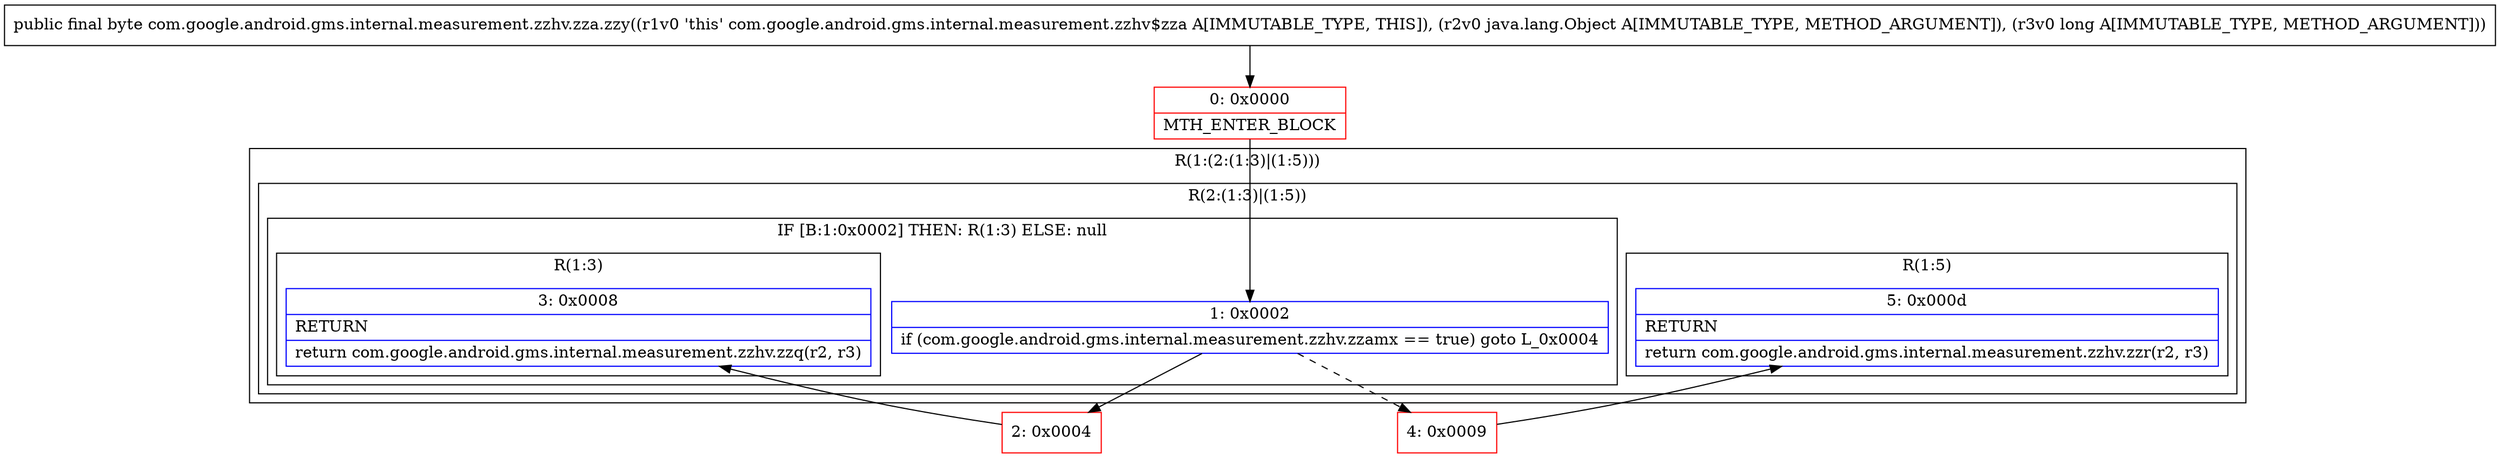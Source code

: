 digraph "CFG forcom.google.android.gms.internal.measurement.zzhv.zza.zzy(Ljava\/lang\/Object;J)B" {
subgraph cluster_Region_155019763 {
label = "R(1:(2:(1:3)|(1:5)))";
node [shape=record,color=blue];
subgraph cluster_Region_505467609 {
label = "R(2:(1:3)|(1:5))";
node [shape=record,color=blue];
subgraph cluster_IfRegion_1726953941 {
label = "IF [B:1:0x0002] THEN: R(1:3) ELSE: null";
node [shape=record,color=blue];
Node_1 [shape=record,label="{1\:\ 0x0002|if (com.google.android.gms.internal.measurement.zzhv.zzamx == true) goto L_0x0004\l}"];
subgraph cluster_Region_105600647 {
label = "R(1:3)";
node [shape=record,color=blue];
Node_3 [shape=record,label="{3\:\ 0x0008|RETURN\l|return com.google.android.gms.internal.measurement.zzhv.zzq(r2, r3)\l}"];
}
}
subgraph cluster_Region_1683739980 {
label = "R(1:5)";
node [shape=record,color=blue];
Node_5 [shape=record,label="{5\:\ 0x000d|RETURN\l|return com.google.android.gms.internal.measurement.zzhv.zzr(r2, r3)\l}"];
}
}
}
Node_0 [shape=record,color=red,label="{0\:\ 0x0000|MTH_ENTER_BLOCK\l}"];
Node_2 [shape=record,color=red,label="{2\:\ 0x0004}"];
Node_4 [shape=record,color=red,label="{4\:\ 0x0009}"];
MethodNode[shape=record,label="{public final byte com.google.android.gms.internal.measurement.zzhv.zza.zzy((r1v0 'this' com.google.android.gms.internal.measurement.zzhv$zza A[IMMUTABLE_TYPE, THIS]), (r2v0 java.lang.Object A[IMMUTABLE_TYPE, METHOD_ARGUMENT]), (r3v0 long A[IMMUTABLE_TYPE, METHOD_ARGUMENT])) }"];
MethodNode -> Node_0;
Node_1 -> Node_2;
Node_1 -> Node_4[style=dashed];
Node_0 -> Node_1;
Node_2 -> Node_3;
Node_4 -> Node_5;
}

